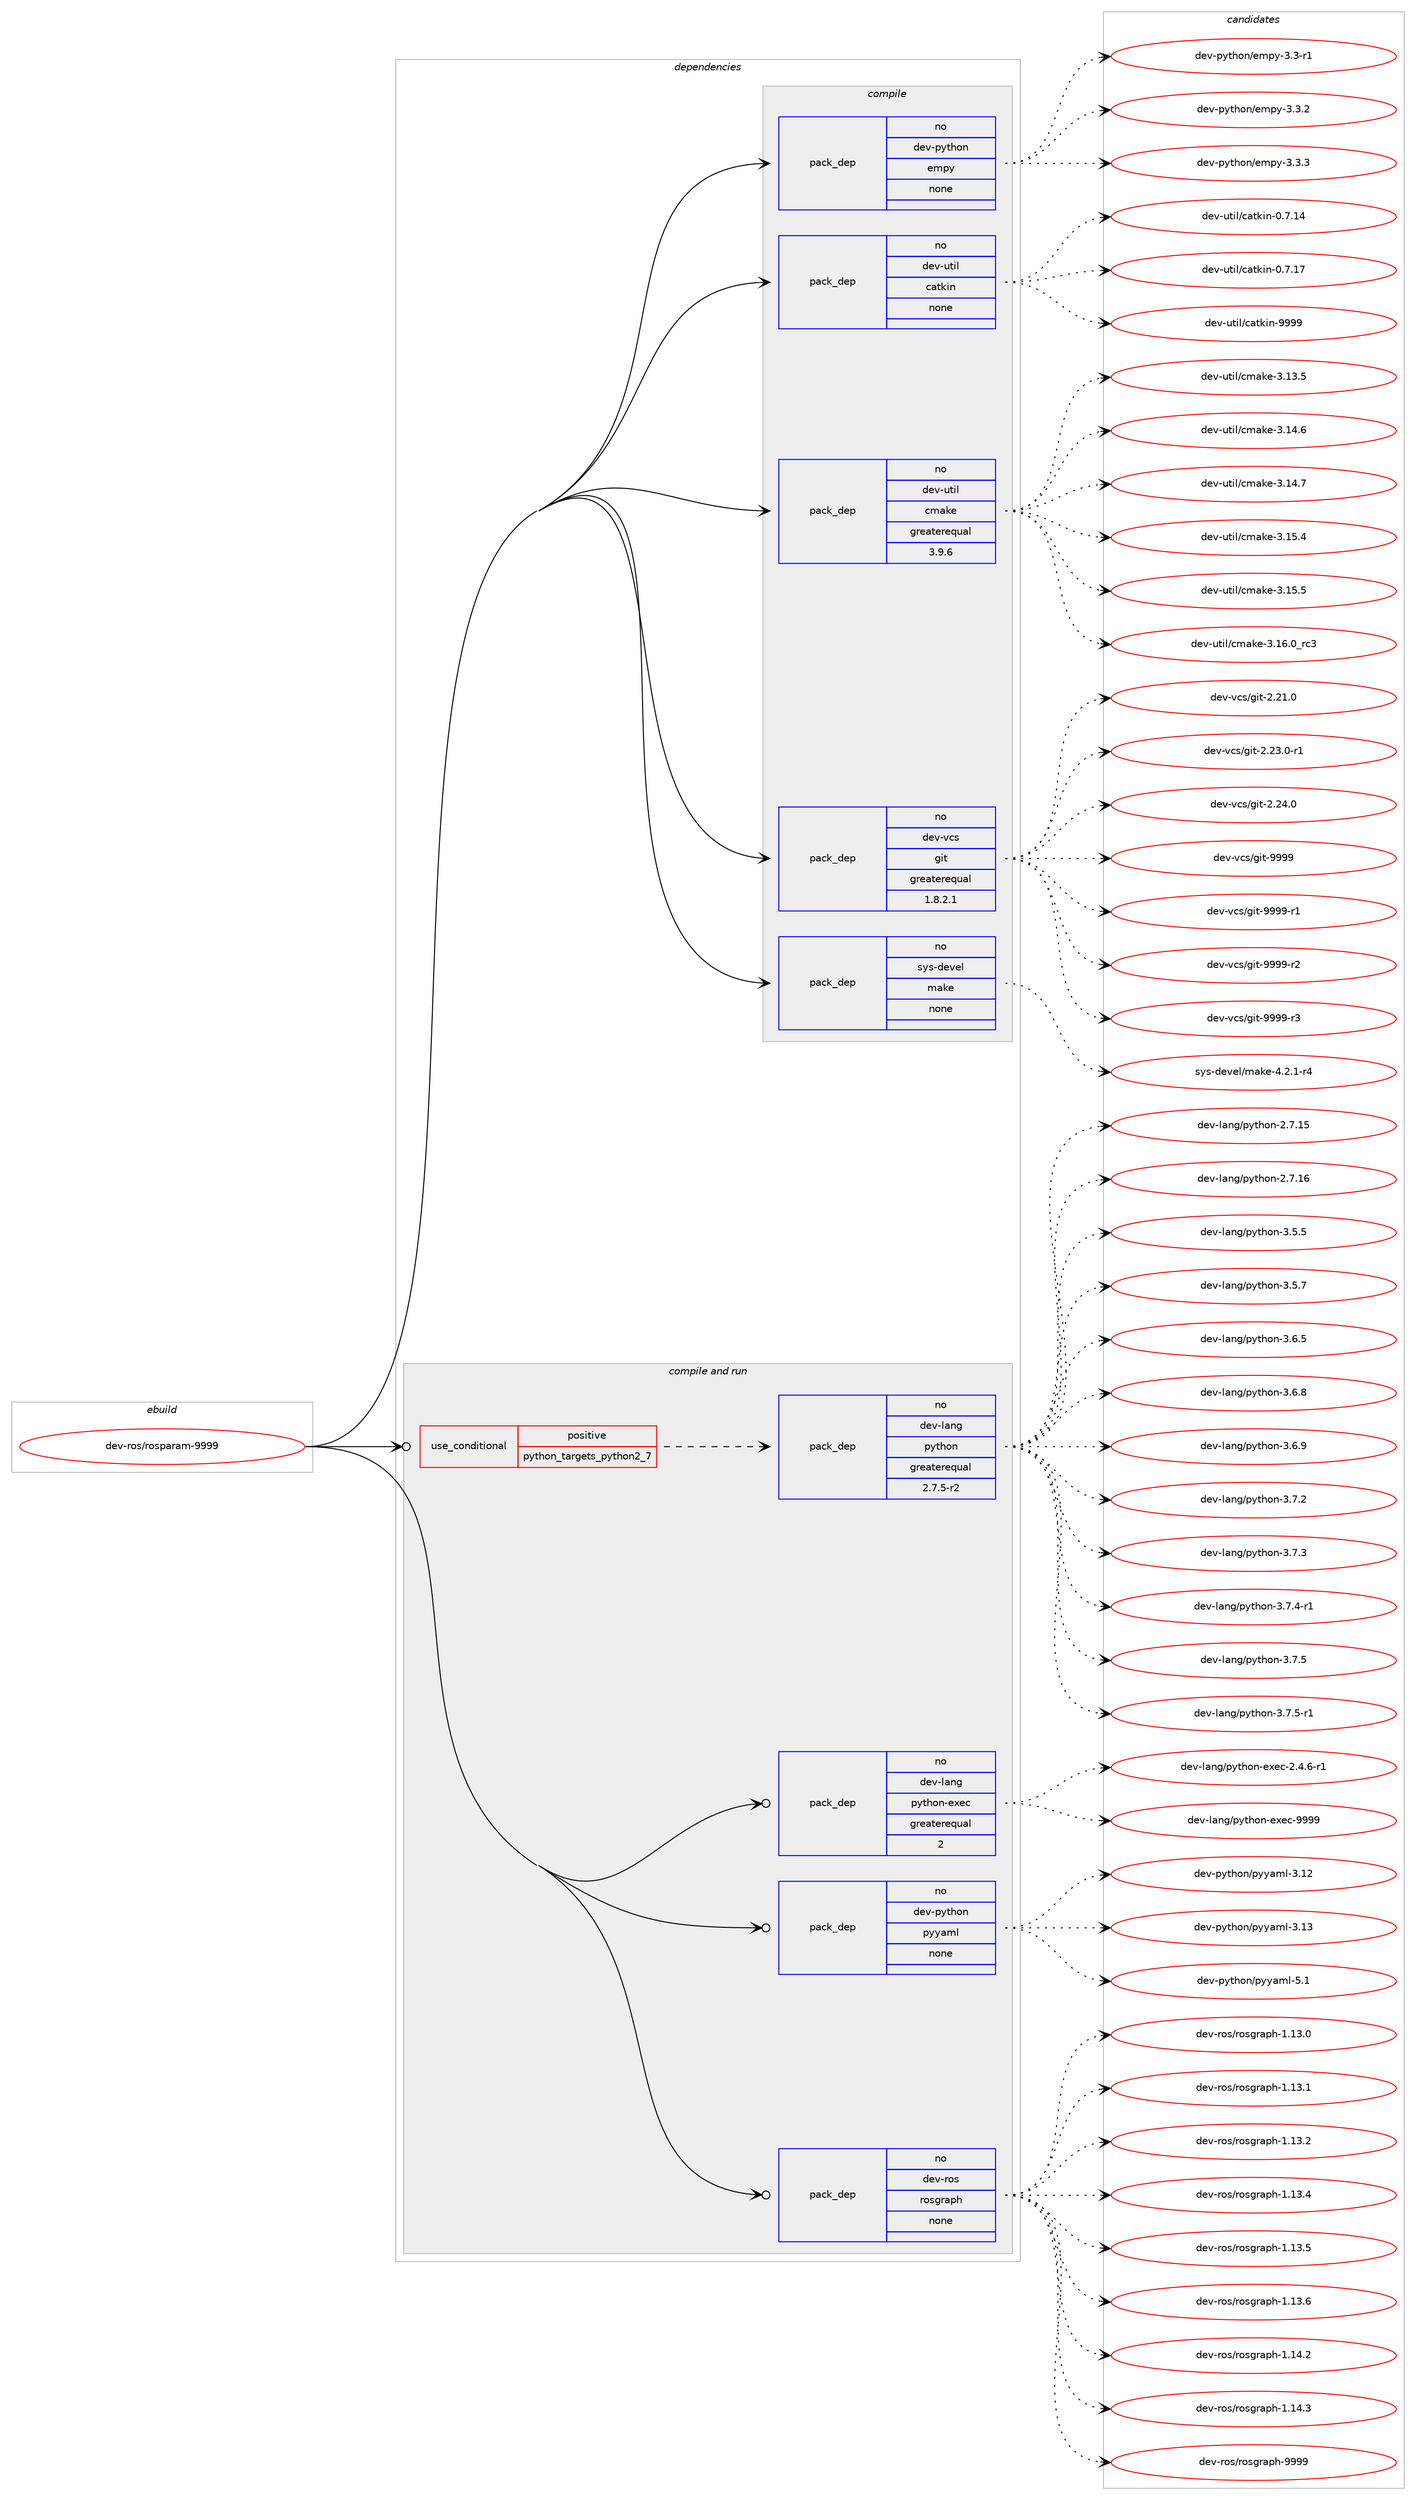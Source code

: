 digraph prolog {

# *************
# Graph options
# *************

newrank=true;
concentrate=true;
compound=true;
graph [rankdir=LR,fontname=Helvetica,fontsize=10,ranksep=1.5];#, ranksep=2.5, nodesep=0.2];
edge  [arrowhead=vee];
node  [fontname=Helvetica,fontsize=10];

# **********
# The ebuild
# **********

subgraph cluster_leftcol {
color=gray;
rank=same;
label=<<i>ebuild</i>>;
id [label="dev-ros/rosparam-9999", color=red, width=4, href="../dev-ros/rosparam-9999.svg"];
}

# ****************
# The dependencies
# ****************

subgraph cluster_midcol {
color=gray;
label=<<i>dependencies</i>>;
subgraph cluster_compile {
fillcolor="#eeeeee";
style=filled;
label=<<i>compile</i>>;
subgraph pack495896 {
dependency662642 [label=<<TABLE BORDER="0" CELLBORDER="1" CELLSPACING="0" CELLPADDING="4" WIDTH="220"><TR><TD ROWSPAN="6" CELLPADDING="30">pack_dep</TD></TR><TR><TD WIDTH="110">no</TD></TR><TR><TD>dev-python</TD></TR><TR><TD>empy</TD></TR><TR><TD>none</TD></TR><TR><TD></TD></TR></TABLE>>, shape=none, color=blue];
}
id:e -> dependency662642:w [weight=20,style="solid",arrowhead="vee"];
subgraph pack495897 {
dependency662643 [label=<<TABLE BORDER="0" CELLBORDER="1" CELLSPACING="0" CELLPADDING="4" WIDTH="220"><TR><TD ROWSPAN="6" CELLPADDING="30">pack_dep</TD></TR><TR><TD WIDTH="110">no</TD></TR><TR><TD>dev-util</TD></TR><TR><TD>catkin</TD></TR><TR><TD>none</TD></TR><TR><TD></TD></TR></TABLE>>, shape=none, color=blue];
}
id:e -> dependency662643:w [weight=20,style="solid",arrowhead="vee"];
subgraph pack495898 {
dependency662644 [label=<<TABLE BORDER="0" CELLBORDER="1" CELLSPACING="0" CELLPADDING="4" WIDTH="220"><TR><TD ROWSPAN="6" CELLPADDING="30">pack_dep</TD></TR><TR><TD WIDTH="110">no</TD></TR><TR><TD>dev-util</TD></TR><TR><TD>cmake</TD></TR><TR><TD>greaterequal</TD></TR><TR><TD>3.9.6</TD></TR></TABLE>>, shape=none, color=blue];
}
id:e -> dependency662644:w [weight=20,style="solid",arrowhead="vee"];
subgraph pack495899 {
dependency662645 [label=<<TABLE BORDER="0" CELLBORDER="1" CELLSPACING="0" CELLPADDING="4" WIDTH="220"><TR><TD ROWSPAN="6" CELLPADDING="30">pack_dep</TD></TR><TR><TD WIDTH="110">no</TD></TR><TR><TD>dev-vcs</TD></TR><TR><TD>git</TD></TR><TR><TD>greaterequal</TD></TR><TR><TD>1.8.2.1</TD></TR></TABLE>>, shape=none, color=blue];
}
id:e -> dependency662645:w [weight=20,style="solid",arrowhead="vee"];
subgraph pack495900 {
dependency662646 [label=<<TABLE BORDER="0" CELLBORDER="1" CELLSPACING="0" CELLPADDING="4" WIDTH="220"><TR><TD ROWSPAN="6" CELLPADDING="30">pack_dep</TD></TR><TR><TD WIDTH="110">no</TD></TR><TR><TD>sys-devel</TD></TR><TR><TD>make</TD></TR><TR><TD>none</TD></TR><TR><TD></TD></TR></TABLE>>, shape=none, color=blue];
}
id:e -> dependency662646:w [weight=20,style="solid",arrowhead="vee"];
}
subgraph cluster_compileandrun {
fillcolor="#eeeeee";
style=filled;
label=<<i>compile and run</i>>;
subgraph cond154840 {
dependency662647 [label=<<TABLE BORDER="0" CELLBORDER="1" CELLSPACING="0" CELLPADDING="4"><TR><TD ROWSPAN="3" CELLPADDING="10">use_conditional</TD></TR><TR><TD>positive</TD></TR><TR><TD>python_targets_python2_7</TD></TR></TABLE>>, shape=none, color=red];
subgraph pack495901 {
dependency662648 [label=<<TABLE BORDER="0" CELLBORDER="1" CELLSPACING="0" CELLPADDING="4" WIDTH="220"><TR><TD ROWSPAN="6" CELLPADDING="30">pack_dep</TD></TR><TR><TD WIDTH="110">no</TD></TR><TR><TD>dev-lang</TD></TR><TR><TD>python</TD></TR><TR><TD>greaterequal</TD></TR><TR><TD>2.7.5-r2</TD></TR></TABLE>>, shape=none, color=blue];
}
dependency662647:e -> dependency662648:w [weight=20,style="dashed",arrowhead="vee"];
}
id:e -> dependency662647:w [weight=20,style="solid",arrowhead="odotvee"];
subgraph pack495902 {
dependency662649 [label=<<TABLE BORDER="0" CELLBORDER="1" CELLSPACING="0" CELLPADDING="4" WIDTH="220"><TR><TD ROWSPAN="6" CELLPADDING="30">pack_dep</TD></TR><TR><TD WIDTH="110">no</TD></TR><TR><TD>dev-lang</TD></TR><TR><TD>python-exec</TD></TR><TR><TD>greaterequal</TD></TR><TR><TD>2</TD></TR></TABLE>>, shape=none, color=blue];
}
id:e -> dependency662649:w [weight=20,style="solid",arrowhead="odotvee"];
subgraph pack495903 {
dependency662650 [label=<<TABLE BORDER="0" CELLBORDER="1" CELLSPACING="0" CELLPADDING="4" WIDTH="220"><TR><TD ROWSPAN="6" CELLPADDING="30">pack_dep</TD></TR><TR><TD WIDTH="110">no</TD></TR><TR><TD>dev-python</TD></TR><TR><TD>pyyaml</TD></TR><TR><TD>none</TD></TR><TR><TD></TD></TR></TABLE>>, shape=none, color=blue];
}
id:e -> dependency662650:w [weight=20,style="solid",arrowhead="odotvee"];
subgraph pack495904 {
dependency662651 [label=<<TABLE BORDER="0" CELLBORDER="1" CELLSPACING="0" CELLPADDING="4" WIDTH="220"><TR><TD ROWSPAN="6" CELLPADDING="30">pack_dep</TD></TR><TR><TD WIDTH="110">no</TD></TR><TR><TD>dev-ros</TD></TR><TR><TD>rosgraph</TD></TR><TR><TD>none</TD></TR><TR><TD></TD></TR></TABLE>>, shape=none, color=blue];
}
id:e -> dependency662651:w [weight=20,style="solid",arrowhead="odotvee"];
}
subgraph cluster_run {
fillcolor="#eeeeee";
style=filled;
label=<<i>run</i>>;
}
}

# **************
# The candidates
# **************

subgraph cluster_choices {
rank=same;
color=gray;
label=<<i>candidates</i>>;

subgraph choice495896 {
color=black;
nodesep=1;
choice1001011184511212111610411111047101109112121455146514511449 [label="dev-python/empy-3.3-r1", color=red, width=4,href="../dev-python/empy-3.3-r1.svg"];
choice1001011184511212111610411111047101109112121455146514650 [label="dev-python/empy-3.3.2", color=red, width=4,href="../dev-python/empy-3.3.2.svg"];
choice1001011184511212111610411111047101109112121455146514651 [label="dev-python/empy-3.3.3", color=red, width=4,href="../dev-python/empy-3.3.3.svg"];
dependency662642:e -> choice1001011184511212111610411111047101109112121455146514511449:w [style=dotted,weight="100"];
dependency662642:e -> choice1001011184511212111610411111047101109112121455146514650:w [style=dotted,weight="100"];
dependency662642:e -> choice1001011184511212111610411111047101109112121455146514651:w [style=dotted,weight="100"];
}
subgraph choice495897 {
color=black;
nodesep=1;
choice1001011184511711610510847999711610710511045484655464952 [label="dev-util/catkin-0.7.14", color=red, width=4,href="../dev-util/catkin-0.7.14.svg"];
choice1001011184511711610510847999711610710511045484655464955 [label="dev-util/catkin-0.7.17", color=red, width=4,href="../dev-util/catkin-0.7.17.svg"];
choice100101118451171161051084799971161071051104557575757 [label="dev-util/catkin-9999", color=red, width=4,href="../dev-util/catkin-9999.svg"];
dependency662643:e -> choice1001011184511711610510847999711610710511045484655464952:w [style=dotted,weight="100"];
dependency662643:e -> choice1001011184511711610510847999711610710511045484655464955:w [style=dotted,weight="100"];
dependency662643:e -> choice100101118451171161051084799971161071051104557575757:w [style=dotted,weight="100"];
}
subgraph choice495898 {
color=black;
nodesep=1;
choice1001011184511711610510847991099710710145514649514653 [label="dev-util/cmake-3.13.5", color=red, width=4,href="../dev-util/cmake-3.13.5.svg"];
choice1001011184511711610510847991099710710145514649524654 [label="dev-util/cmake-3.14.6", color=red, width=4,href="../dev-util/cmake-3.14.6.svg"];
choice1001011184511711610510847991099710710145514649524655 [label="dev-util/cmake-3.14.7", color=red, width=4,href="../dev-util/cmake-3.14.7.svg"];
choice1001011184511711610510847991099710710145514649534652 [label="dev-util/cmake-3.15.4", color=red, width=4,href="../dev-util/cmake-3.15.4.svg"];
choice1001011184511711610510847991099710710145514649534653 [label="dev-util/cmake-3.15.5", color=red, width=4,href="../dev-util/cmake-3.15.5.svg"];
choice1001011184511711610510847991099710710145514649544648951149951 [label="dev-util/cmake-3.16.0_rc3", color=red, width=4,href="../dev-util/cmake-3.16.0_rc3.svg"];
dependency662644:e -> choice1001011184511711610510847991099710710145514649514653:w [style=dotted,weight="100"];
dependency662644:e -> choice1001011184511711610510847991099710710145514649524654:w [style=dotted,weight="100"];
dependency662644:e -> choice1001011184511711610510847991099710710145514649524655:w [style=dotted,weight="100"];
dependency662644:e -> choice1001011184511711610510847991099710710145514649534652:w [style=dotted,weight="100"];
dependency662644:e -> choice1001011184511711610510847991099710710145514649534653:w [style=dotted,weight="100"];
dependency662644:e -> choice1001011184511711610510847991099710710145514649544648951149951:w [style=dotted,weight="100"];
}
subgraph choice495899 {
color=black;
nodesep=1;
choice10010111845118991154710310511645504650494648 [label="dev-vcs/git-2.21.0", color=red, width=4,href="../dev-vcs/git-2.21.0.svg"];
choice100101118451189911547103105116455046505146484511449 [label="dev-vcs/git-2.23.0-r1", color=red, width=4,href="../dev-vcs/git-2.23.0-r1.svg"];
choice10010111845118991154710310511645504650524648 [label="dev-vcs/git-2.24.0", color=red, width=4,href="../dev-vcs/git-2.24.0.svg"];
choice1001011184511899115471031051164557575757 [label="dev-vcs/git-9999", color=red, width=4,href="../dev-vcs/git-9999.svg"];
choice10010111845118991154710310511645575757574511449 [label="dev-vcs/git-9999-r1", color=red, width=4,href="../dev-vcs/git-9999-r1.svg"];
choice10010111845118991154710310511645575757574511450 [label="dev-vcs/git-9999-r2", color=red, width=4,href="../dev-vcs/git-9999-r2.svg"];
choice10010111845118991154710310511645575757574511451 [label="dev-vcs/git-9999-r3", color=red, width=4,href="../dev-vcs/git-9999-r3.svg"];
dependency662645:e -> choice10010111845118991154710310511645504650494648:w [style=dotted,weight="100"];
dependency662645:e -> choice100101118451189911547103105116455046505146484511449:w [style=dotted,weight="100"];
dependency662645:e -> choice10010111845118991154710310511645504650524648:w [style=dotted,weight="100"];
dependency662645:e -> choice1001011184511899115471031051164557575757:w [style=dotted,weight="100"];
dependency662645:e -> choice10010111845118991154710310511645575757574511449:w [style=dotted,weight="100"];
dependency662645:e -> choice10010111845118991154710310511645575757574511450:w [style=dotted,weight="100"];
dependency662645:e -> choice10010111845118991154710310511645575757574511451:w [style=dotted,weight="100"];
}
subgraph choice495900 {
color=black;
nodesep=1;
choice1151211154510010111810110847109971071014552465046494511452 [label="sys-devel/make-4.2.1-r4", color=red, width=4,href="../sys-devel/make-4.2.1-r4.svg"];
dependency662646:e -> choice1151211154510010111810110847109971071014552465046494511452:w [style=dotted,weight="100"];
}
subgraph choice495901 {
color=black;
nodesep=1;
choice10010111845108971101034711212111610411111045504655464953 [label="dev-lang/python-2.7.15", color=red, width=4,href="../dev-lang/python-2.7.15.svg"];
choice10010111845108971101034711212111610411111045504655464954 [label="dev-lang/python-2.7.16", color=red, width=4,href="../dev-lang/python-2.7.16.svg"];
choice100101118451089711010347112121116104111110455146534653 [label="dev-lang/python-3.5.5", color=red, width=4,href="../dev-lang/python-3.5.5.svg"];
choice100101118451089711010347112121116104111110455146534655 [label="dev-lang/python-3.5.7", color=red, width=4,href="../dev-lang/python-3.5.7.svg"];
choice100101118451089711010347112121116104111110455146544653 [label="dev-lang/python-3.6.5", color=red, width=4,href="../dev-lang/python-3.6.5.svg"];
choice100101118451089711010347112121116104111110455146544656 [label="dev-lang/python-3.6.8", color=red, width=4,href="../dev-lang/python-3.6.8.svg"];
choice100101118451089711010347112121116104111110455146544657 [label="dev-lang/python-3.6.9", color=red, width=4,href="../dev-lang/python-3.6.9.svg"];
choice100101118451089711010347112121116104111110455146554650 [label="dev-lang/python-3.7.2", color=red, width=4,href="../dev-lang/python-3.7.2.svg"];
choice100101118451089711010347112121116104111110455146554651 [label="dev-lang/python-3.7.3", color=red, width=4,href="../dev-lang/python-3.7.3.svg"];
choice1001011184510897110103471121211161041111104551465546524511449 [label="dev-lang/python-3.7.4-r1", color=red, width=4,href="../dev-lang/python-3.7.4-r1.svg"];
choice100101118451089711010347112121116104111110455146554653 [label="dev-lang/python-3.7.5", color=red, width=4,href="../dev-lang/python-3.7.5.svg"];
choice1001011184510897110103471121211161041111104551465546534511449 [label="dev-lang/python-3.7.5-r1", color=red, width=4,href="../dev-lang/python-3.7.5-r1.svg"];
dependency662648:e -> choice10010111845108971101034711212111610411111045504655464953:w [style=dotted,weight="100"];
dependency662648:e -> choice10010111845108971101034711212111610411111045504655464954:w [style=dotted,weight="100"];
dependency662648:e -> choice100101118451089711010347112121116104111110455146534653:w [style=dotted,weight="100"];
dependency662648:e -> choice100101118451089711010347112121116104111110455146534655:w [style=dotted,weight="100"];
dependency662648:e -> choice100101118451089711010347112121116104111110455146544653:w [style=dotted,weight="100"];
dependency662648:e -> choice100101118451089711010347112121116104111110455146544656:w [style=dotted,weight="100"];
dependency662648:e -> choice100101118451089711010347112121116104111110455146544657:w [style=dotted,weight="100"];
dependency662648:e -> choice100101118451089711010347112121116104111110455146554650:w [style=dotted,weight="100"];
dependency662648:e -> choice100101118451089711010347112121116104111110455146554651:w [style=dotted,weight="100"];
dependency662648:e -> choice1001011184510897110103471121211161041111104551465546524511449:w [style=dotted,weight="100"];
dependency662648:e -> choice100101118451089711010347112121116104111110455146554653:w [style=dotted,weight="100"];
dependency662648:e -> choice1001011184510897110103471121211161041111104551465546534511449:w [style=dotted,weight="100"];
}
subgraph choice495902 {
color=black;
nodesep=1;
choice10010111845108971101034711212111610411111045101120101994550465246544511449 [label="dev-lang/python-exec-2.4.6-r1", color=red, width=4,href="../dev-lang/python-exec-2.4.6-r1.svg"];
choice10010111845108971101034711212111610411111045101120101994557575757 [label="dev-lang/python-exec-9999", color=red, width=4,href="../dev-lang/python-exec-9999.svg"];
dependency662649:e -> choice10010111845108971101034711212111610411111045101120101994550465246544511449:w [style=dotted,weight="100"];
dependency662649:e -> choice10010111845108971101034711212111610411111045101120101994557575757:w [style=dotted,weight="100"];
}
subgraph choice495903 {
color=black;
nodesep=1;
choice1001011184511212111610411111047112121121971091084551464950 [label="dev-python/pyyaml-3.12", color=red, width=4,href="../dev-python/pyyaml-3.12.svg"];
choice1001011184511212111610411111047112121121971091084551464951 [label="dev-python/pyyaml-3.13", color=red, width=4,href="../dev-python/pyyaml-3.13.svg"];
choice10010111845112121116104111110471121211219710910845534649 [label="dev-python/pyyaml-5.1", color=red, width=4,href="../dev-python/pyyaml-5.1.svg"];
dependency662650:e -> choice1001011184511212111610411111047112121121971091084551464950:w [style=dotted,weight="100"];
dependency662650:e -> choice1001011184511212111610411111047112121121971091084551464951:w [style=dotted,weight="100"];
dependency662650:e -> choice10010111845112121116104111110471121211219710910845534649:w [style=dotted,weight="100"];
}
subgraph choice495904 {
color=black;
nodesep=1;
choice10010111845114111115471141111151031149711210445494649514648 [label="dev-ros/rosgraph-1.13.0", color=red, width=4,href="../dev-ros/rosgraph-1.13.0.svg"];
choice10010111845114111115471141111151031149711210445494649514649 [label="dev-ros/rosgraph-1.13.1", color=red, width=4,href="../dev-ros/rosgraph-1.13.1.svg"];
choice10010111845114111115471141111151031149711210445494649514650 [label="dev-ros/rosgraph-1.13.2", color=red, width=4,href="../dev-ros/rosgraph-1.13.2.svg"];
choice10010111845114111115471141111151031149711210445494649514652 [label="dev-ros/rosgraph-1.13.4", color=red, width=4,href="../dev-ros/rosgraph-1.13.4.svg"];
choice10010111845114111115471141111151031149711210445494649514653 [label="dev-ros/rosgraph-1.13.5", color=red, width=4,href="../dev-ros/rosgraph-1.13.5.svg"];
choice10010111845114111115471141111151031149711210445494649514654 [label="dev-ros/rosgraph-1.13.6", color=red, width=4,href="../dev-ros/rosgraph-1.13.6.svg"];
choice10010111845114111115471141111151031149711210445494649524650 [label="dev-ros/rosgraph-1.14.2", color=red, width=4,href="../dev-ros/rosgraph-1.14.2.svg"];
choice10010111845114111115471141111151031149711210445494649524651 [label="dev-ros/rosgraph-1.14.3", color=red, width=4,href="../dev-ros/rosgraph-1.14.3.svg"];
choice1001011184511411111547114111115103114971121044557575757 [label="dev-ros/rosgraph-9999", color=red, width=4,href="../dev-ros/rosgraph-9999.svg"];
dependency662651:e -> choice10010111845114111115471141111151031149711210445494649514648:w [style=dotted,weight="100"];
dependency662651:e -> choice10010111845114111115471141111151031149711210445494649514649:w [style=dotted,weight="100"];
dependency662651:e -> choice10010111845114111115471141111151031149711210445494649514650:w [style=dotted,weight="100"];
dependency662651:e -> choice10010111845114111115471141111151031149711210445494649514652:w [style=dotted,weight="100"];
dependency662651:e -> choice10010111845114111115471141111151031149711210445494649514653:w [style=dotted,weight="100"];
dependency662651:e -> choice10010111845114111115471141111151031149711210445494649514654:w [style=dotted,weight="100"];
dependency662651:e -> choice10010111845114111115471141111151031149711210445494649524650:w [style=dotted,weight="100"];
dependency662651:e -> choice10010111845114111115471141111151031149711210445494649524651:w [style=dotted,weight="100"];
dependency662651:e -> choice1001011184511411111547114111115103114971121044557575757:w [style=dotted,weight="100"];
}
}

}

